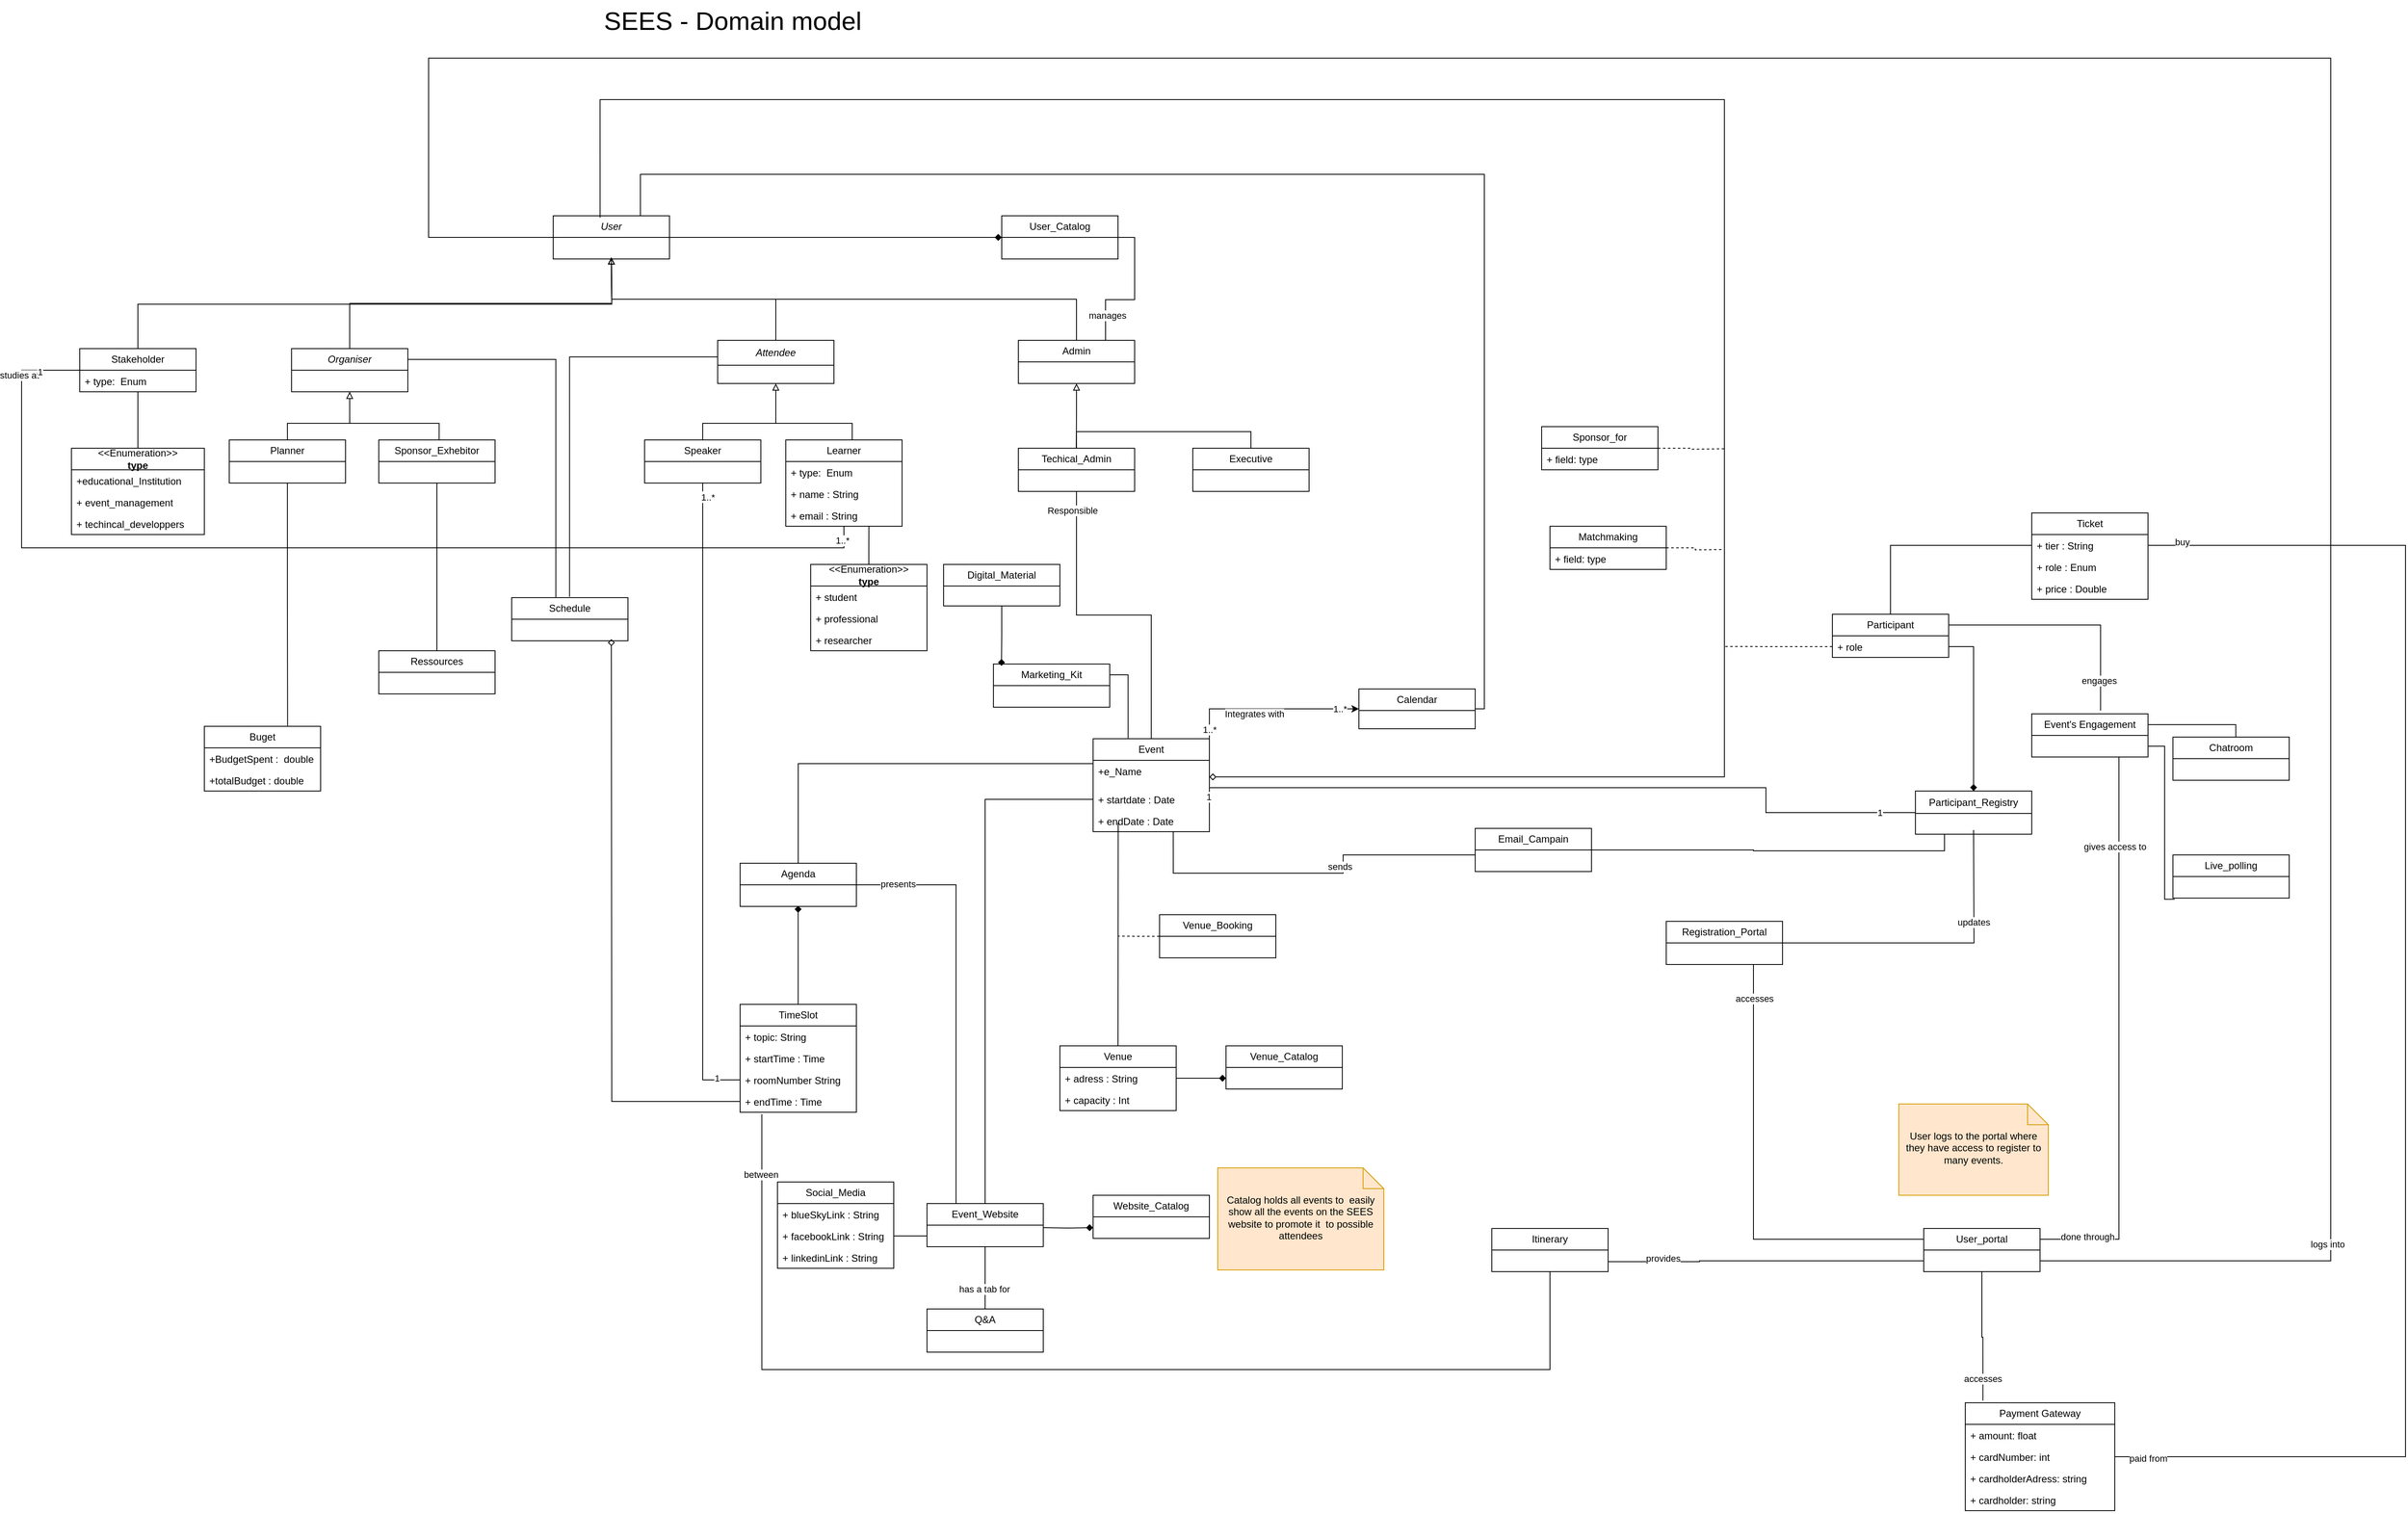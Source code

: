 <mxfile version="26.0.11">
  <diagram name="Page-1" id="U76xV1yebfxvyRukpALr">
    <mxGraphModel grid="1" page="1" gridSize="10" guides="1" tooltips="1" connect="1" arrows="1" fold="1" pageScale="1" pageWidth="850" pageHeight="1100" math="0" shadow="0">
      <root>
        <mxCell id="0" />
        <mxCell id="1" parent="0" />
        <mxCell id="GootcdK1s9PFzZBCj-M0-72" style="edgeStyle=orthogonalEdgeStyle;rounded=0;orthogonalLoop=1;jettySize=auto;html=1;exitX=1;exitY=0.5;exitDx=0;exitDy=0;entryX=0;entryY=0.5;entryDx=0;entryDy=0;endArrow=diamond;endFill=1;" edge="1" parent="1" source="GootcdK1s9PFzZBCj-M0-1" target="GootcdK1s9PFzZBCj-M0-66">
          <mxGeometry relative="1" as="geometry" />
        </mxCell>
        <mxCell id="GootcdK1s9PFzZBCj-M0-213" style="edgeStyle=orthogonalEdgeStyle;rounded=0;orthogonalLoop=1;jettySize=auto;html=1;exitX=0;exitY=0.5;exitDx=0;exitDy=0;entryX=1;entryY=0.75;entryDx=0;entryDy=0;endArrow=none;startFill=0;" edge="1" parent="1" source="GootcdK1s9PFzZBCj-M0-1" target="GootcdK1s9PFzZBCj-M0-209">
          <mxGeometry relative="1" as="geometry">
            <mxPoint x="-480" y="350" as="targetPoint" />
            <Array as="points">
              <mxPoint x="120" y="296" />
              <mxPoint x="120" y="80" />
              <mxPoint x="2410" y="80" />
              <mxPoint x="2410" y="1529" />
            </Array>
          </mxGeometry>
        </mxCell>
        <mxCell id="GootcdK1s9PFzZBCj-M0-214" value="logs into" style="edgeLabel;html=1;align=center;verticalAlign=middle;resizable=0;points=[];" vertex="1" connectable="0" parent="GootcdK1s9PFzZBCj-M0-213">
          <mxGeometry x="0.834" y="-4" relative="1" as="geometry">
            <mxPoint as="offset" />
          </mxGeometry>
        </mxCell>
        <mxCell id="GootcdK1s9PFzZBCj-M0-1" value="&lt;i&gt;User&lt;/i&gt;" style="swimlane;fontStyle=0;childLayout=stackLayout;horizontal=1;startSize=26;fillColor=none;horizontalStack=0;resizeParent=1;resizeParentMax=0;resizeLast=0;collapsible=1;marginBottom=0;whiteSpace=wrap;html=1;" vertex="1" parent="1">
          <mxGeometry x="270" y="270" width="140" height="52" as="geometry" />
        </mxCell>
        <mxCell id="GootcdK1s9PFzZBCj-M0-22" style="edgeStyle=orthogonalEdgeStyle;rounded=0;orthogonalLoop=1;jettySize=auto;html=1;endArrow=block;endFill=0;exitX=0.5;exitY=0;exitDx=0;exitDy=0;" edge="1" parent="1" source="GootcdK1s9PFzZBCj-M0-6">
          <mxGeometry relative="1" as="geometry">
            <mxPoint x="340" y="320" as="targetPoint" />
          </mxGeometry>
        </mxCell>
        <mxCell id="GootcdK1s9PFzZBCj-M0-34" style="edgeStyle=orthogonalEdgeStyle;rounded=0;orthogonalLoop=1;jettySize=auto;html=1;startArrow=block;startFill=0;endArrow=none;endFill=0;" edge="1" parent="1" source="GootcdK1s9PFzZBCj-M0-6">
          <mxGeometry relative="1" as="geometry">
            <mxPoint x="25" y="520" as="targetPoint" />
          </mxGeometry>
        </mxCell>
        <mxCell id="GootcdK1s9PFzZBCj-M0-6" value="&lt;i&gt;Organiser&lt;/i&gt;" style="swimlane;fontStyle=0;childLayout=stackLayout;horizontal=1;startSize=26;fillColor=none;horizontalStack=0;resizeParent=1;resizeParentMax=0;resizeLast=0;collapsible=1;marginBottom=0;whiteSpace=wrap;html=1;" vertex="1" parent="1">
          <mxGeometry x="-45" y="430" width="140" height="52" as="geometry" />
        </mxCell>
        <mxCell id="GootcdK1s9PFzZBCj-M0-23" style="edgeStyle=orthogonalEdgeStyle;rounded=0;orthogonalLoop=1;jettySize=auto;html=1;endArrow=block;endFill=0;exitX=0.5;exitY=0;exitDx=0;exitDy=0;" edge="1" parent="1" source="GootcdK1s9PFzZBCj-M0-7">
          <mxGeometry relative="1" as="geometry">
            <mxPoint x="340" y="320" as="targetPoint" />
          </mxGeometry>
        </mxCell>
        <mxCell id="GootcdK1s9PFzZBCj-M0-36" style="edgeStyle=orthogonalEdgeStyle;rounded=0;orthogonalLoop=1;jettySize=auto;html=1;startArrow=block;startFill=0;endArrow=none;endFill=0;" edge="1" parent="1" source="GootcdK1s9PFzZBCj-M0-7">
          <mxGeometry relative="1" as="geometry">
            <mxPoint x="538" y="520.0" as="targetPoint" />
          </mxGeometry>
        </mxCell>
        <mxCell id="GootcdK1s9PFzZBCj-M0-133" style="edgeStyle=orthogonalEdgeStyle;rounded=0;orthogonalLoop=1;jettySize=auto;html=1;exitX=0;exitY=0.5;exitDx=0;exitDy=0;entryX=0.498;entryY=-0.022;entryDx=0;entryDy=0;entryPerimeter=0;endArrow=none;startFill=0;" edge="1" parent="1" source="GootcdK1s9PFzZBCj-M0-7" target="GootcdK1s9PFzZBCj-M0-128">
          <mxGeometry relative="1" as="geometry">
            <mxPoint x="290" y="720" as="targetPoint" />
            <Array as="points">
              <mxPoint x="468" y="440" />
              <mxPoint x="290" y="440" />
            </Array>
          </mxGeometry>
        </mxCell>
        <mxCell id="GootcdK1s9PFzZBCj-M0-7" value="&lt;i&gt;Attendee&lt;/i&gt;" style="swimlane;fontStyle=0;childLayout=stackLayout;horizontal=1;startSize=30;fillColor=none;horizontalStack=0;resizeParent=1;resizeParentMax=0;resizeLast=0;collapsible=1;marginBottom=0;whiteSpace=wrap;html=1;" vertex="1" parent="1">
          <mxGeometry x="468" y="420" width="140" height="52" as="geometry" />
        </mxCell>
        <mxCell id="GootcdK1s9PFzZBCj-M0-24" style="edgeStyle=orthogonalEdgeStyle;rounded=0;orthogonalLoop=1;jettySize=auto;html=1;endArrow=block;endFill=0;exitX=0.5;exitY=0;exitDx=0;exitDy=0;" edge="1" parent="1" source="GootcdK1s9PFzZBCj-M0-9">
          <mxGeometry relative="1" as="geometry">
            <mxPoint x="340" y="320" as="targetPoint" />
          </mxGeometry>
        </mxCell>
        <mxCell id="GootcdK1s9PFzZBCj-M0-41" style="edgeStyle=orthogonalEdgeStyle;rounded=0;orthogonalLoop=1;jettySize=auto;html=1;exitX=0.5;exitY=1;exitDx=0;exitDy=0;endArrow=none;endFill=0;" edge="1" parent="1" source="GootcdK1s9PFzZBCj-M0-73" target="GootcdK1s9PFzZBCj-M0-37">
          <mxGeometry relative="1" as="geometry">
            <mxPoint x="800" y="580" as="sourcePoint" />
          </mxGeometry>
        </mxCell>
        <mxCell id="GootcdK1s9PFzZBCj-M0-101" value="Responsible" style="edgeLabel;html=1;align=center;verticalAlign=middle;resizable=0;points=[];" vertex="1" connectable="0" parent="GootcdK1s9PFzZBCj-M0-41">
          <mxGeometry x="-0.878" y="-5" relative="1" as="geometry">
            <mxPoint y="-1" as="offset" />
          </mxGeometry>
        </mxCell>
        <mxCell id="GootcdK1s9PFzZBCj-M0-70" style="edgeStyle=orthogonalEdgeStyle;rounded=0;orthogonalLoop=1;jettySize=auto;html=1;exitX=0.75;exitY=0;exitDx=0;exitDy=0;entryX=1;entryY=0.5;entryDx=0;entryDy=0;endArrow=none;startFill=0;" edge="1" parent="1" source="GootcdK1s9PFzZBCj-M0-9" target="GootcdK1s9PFzZBCj-M0-66">
          <mxGeometry relative="1" as="geometry" />
        </mxCell>
        <mxCell id="GootcdK1s9PFzZBCj-M0-71" value="manages" style="edgeLabel;html=1;align=center;verticalAlign=middle;resizable=0;points=[];" vertex="1" connectable="0" parent="GootcdK1s9PFzZBCj-M0-70">
          <mxGeometry x="-0.662" y="-2" relative="1" as="geometry">
            <mxPoint as="offset" />
          </mxGeometry>
        </mxCell>
        <mxCell id="GootcdK1s9PFzZBCj-M0-78" style="edgeStyle=orthogonalEdgeStyle;rounded=0;orthogonalLoop=1;jettySize=auto;html=1;exitX=0.5;exitY=1;exitDx=0;exitDy=0;endArrow=none;endFill=0;entryX=0.498;entryY=-0.013;entryDx=0;entryDy=0;entryPerimeter=0;startArrow=block;startFill=0;" edge="1" parent="1" source="GootcdK1s9PFzZBCj-M0-9" target="GootcdK1s9PFzZBCj-M0-73">
          <mxGeometry relative="1" as="geometry">
            <mxPoint x="899.907" y="510" as="targetPoint" />
          </mxGeometry>
        </mxCell>
        <mxCell id="GootcdK1s9PFzZBCj-M0-9" value="Admin" style="swimlane;fontStyle=0;childLayout=stackLayout;horizontal=1;startSize=26;fillColor=none;horizontalStack=0;resizeParent=1;resizeParentMax=0;resizeLast=0;collapsible=1;marginBottom=0;whiteSpace=wrap;html=1;" vertex="1" parent="1">
          <mxGeometry x="830" y="420" width="140" height="52" as="geometry" />
        </mxCell>
        <mxCell id="GootcdK1s9PFzZBCj-M0-21" style="edgeStyle=orthogonalEdgeStyle;rounded=0;orthogonalLoop=1;jettySize=auto;html=1;exitX=0.5;exitY=0;exitDx=0;exitDy=0;endArrow=none;endFill=0;startFill=0;" edge="1" parent="1" source="GootcdK1s9PFzZBCj-M0-10">
          <mxGeometry relative="1" as="geometry">
            <mxPoint x="340" y="322" as="targetPoint" />
          </mxGeometry>
        </mxCell>
        <mxCell id="GootcdK1s9PFzZBCj-M0-10" value="Stakeholder" style="swimlane;fontStyle=0;childLayout=stackLayout;horizontal=1;startSize=26;fillColor=none;horizontalStack=0;resizeParent=1;resizeParentMax=0;resizeLast=0;collapsible=1;marginBottom=0;whiteSpace=wrap;html=1;" vertex="1" parent="1">
          <mxGeometry x="-300" y="430" width="140" height="52" as="geometry" />
        </mxCell>
        <mxCell id="GootcdK1s9PFzZBCj-M0-168" value="+ type:&amp;nbsp; Enum" style="text;strokeColor=none;fillColor=none;align=left;verticalAlign=top;spacingLeft=4;spacingRight=4;overflow=hidden;rotatable=0;points=[[0,0.5],[1,0.5]];portConstraint=eastwest;whiteSpace=wrap;html=1;" vertex="1" parent="GootcdK1s9PFzZBCj-M0-10">
          <mxGeometry y="26" width="140" height="26" as="geometry" />
        </mxCell>
        <mxCell id="GootcdK1s9PFzZBCj-M0-307" style="edgeStyle=orthogonalEdgeStyle;rounded=0;orthogonalLoop=1;jettySize=auto;html=1;exitX=0.5;exitY=1;exitDx=0;exitDy=0;entryX=0.5;entryY=0;entryDx=0;entryDy=0;endArrow=none;startFill=0;" edge="1" parent="1" source="GootcdK1s9PFzZBCj-M0-11" target="GootcdK1s9PFzZBCj-M0-303">
          <mxGeometry relative="1" as="geometry" />
        </mxCell>
        <mxCell id="GootcdK1s9PFzZBCj-M0-11" value="Sponsor_Exhebitor" style="swimlane;fontStyle=0;childLayout=stackLayout;horizontal=1;startSize=26;fillColor=none;horizontalStack=0;resizeParent=1;resizeParentMax=0;resizeLast=0;collapsible=1;marginBottom=0;whiteSpace=wrap;html=1;" vertex="1" parent="1">
          <mxGeometry x="60" y="540" width="140" height="52" as="geometry" />
        </mxCell>
        <mxCell id="GootcdK1s9PFzZBCj-M0-35" style="edgeStyle=orthogonalEdgeStyle;rounded=0;orthogonalLoop=1;jettySize=auto;html=1;entryX=0.5;entryY=0;entryDx=0;entryDy=0;exitX=0.5;exitY=0;exitDx=0;exitDy=0;endArrow=none;endFill=0;" edge="1" parent="1" source="GootcdK1s9PFzZBCj-M0-12">
          <mxGeometry relative="1" as="geometry">
            <mxPoint x="630" y="540" as="targetPoint" />
            <Array as="points">
              <mxPoint x="450" y="520" />
              <mxPoint x="630" y="520" />
            </Array>
          </mxGeometry>
        </mxCell>
        <mxCell id="GootcdK1s9PFzZBCj-M0-12" value="Speaker" style="swimlane;fontStyle=0;childLayout=stackLayout;horizontal=1;startSize=26;fillColor=none;horizontalStack=0;resizeParent=1;resizeParentMax=0;resizeLast=0;collapsible=1;marginBottom=0;whiteSpace=wrap;html=1;" vertex="1" parent="1">
          <mxGeometry x="380" y="540" width="140" height="52" as="geometry" />
        </mxCell>
        <mxCell id="GootcdK1s9PFzZBCj-M0-14" value="Planner" style="swimlane;fontStyle=0;childLayout=stackLayout;horizontal=1;startSize=26;fillColor=none;horizontalStack=0;resizeParent=1;resizeParentMax=0;resizeLast=0;collapsible=1;marginBottom=0;whiteSpace=wrap;html=1;" vertex="1" parent="1">
          <mxGeometry x="-120" y="540" width="140" height="52" as="geometry" />
        </mxCell>
        <mxCell id="GootcdK1s9PFzZBCj-M0-33" style="edgeStyle=orthogonalEdgeStyle;rounded=0;orthogonalLoop=1;jettySize=auto;html=1;entryX=0.519;entryY=0.006;entryDx=0;entryDy=0;entryPerimeter=0;exitX=0.5;exitY=0;exitDx=0;exitDy=0;endArrow=none;endFill=0;" edge="1" parent="1" source="GootcdK1s9PFzZBCj-M0-14" target="GootcdK1s9PFzZBCj-M0-11">
          <mxGeometry relative="1" as="geometry">
            <Array as="points">
              <mxPoint x="-50" y="520" />
              <mxPoint x="133" y="520" />
            </Array>
          </mxGeometry>
        </mxCell>
        <mxCell id="GootcdK1s9PFzZBCj-M0-297" style="edgeStyle=orthogonalEdgeStyle;rounded=0;orthogonalLoop=1;jettySize=auto;html=1;exitX=0.301;exitY=-0.006;exitDx=0;exitDy=0;entryX=1;entryY=0.25;entryDx=0;entryDy=0;endArrow=none;endFill=0;exitPerimeter=0;" edge="1" parent="1" source="GootcdK1s9PFzZBCj-M0-37" target="GootcdK1s9PFzZBCj-M0-289">
          <mxGeometry relative="1" as="geometry" />
        </mxCell>
        <mxCell id="GootcdK1s9PFzZBCj-M0-37" value="Event" style="swimlane;fontStyle=0;childLayout=stackLayout;horizontal=1;startSize=26;fillColor=none;horizontalStack=0;resizeParent=1;resizeParentMax=0;resizeLast=0;collapsible=1;marginBottom=0;whiteSpace=wrap;html=1;" vertex="1" parent="1">
          <mxGeometry x="920" y="900" width="140" height="112" as="geometry" />
        </mxCell>
        <mxCell id="GootcdK1s9PFzZBCj-M0-39" value="+e_Name" style="text;strokeColor=none;fillColor=none;align=left;verticalAlign=top;spacingLeft=4;spacingRight=4;overflow=hidden;rotatable=0;points=[[0,0.5],[1,0.5]];portConstraint=eastwest;whiteSpace=wrap;html=1;" vertex="1" parent="GootcdK1s9PFzZBCj-M0-37">
          <mxGeometry y="26" width="140" height="34" as="geometry" />
        </mxCell>
        <mxCell id="GootcdK1s9PFzZBCj-M0-94" value="+ startdate : Date" style="text;strokeColor=none;fillColor=none;align=left;verticalAlign=top;spacingLeft=4;spacingRight=4;overflow=hidden;rotatable=0;points=[[0,0.5],[1,0.5]];portConstraint=eastwest;whiteSpace=wrap;html=1;" vertex="1" parent="GootcdK1s9PFzZBCj-M0-37">
          <mxGeometry y="60" width="140" height="26" as="geometry" />
        </mxCell>
        <mxCell id="GootcdK1s9PFzZBCj-M0-95" value="+ endDate : Date" style="text;strokeColor=none;fillColor=none;align=left;verticalAlign=top;spacingLeft=4;spacingRight=4;overflow=hidden;rotatable=0;points=[[0,0.5],[1,0.5]];portConstraint=eastwest;whiteSpace=wrap;html=1;" vertex="1" parent="GootcdK1s9PFzZBCj-M0-37">
          <mxGeometry y="86" width="140" height="26" as="geometry" />
        </mxCell>
        <mxCell id="GootcdK1s9PFzZBCj-M0-194" style="edgeStyle=orthogonalEdgeStyle;rounded=0;orthogonalLoop=1;jettySize=auto;html=1;exitX=0.25;exitY=0;exitDx=0;exitDy=0;entryX=1;entryY=0.5;entryDx=0;entryDy=0;endArrow=none;startFill=0;" edge="1" parent="1" source="GootcdK1s9PFzZBCj-M0-45" target="GootcdK1s9PFzZBCj-M0-86">
          <mxGeometry relative="1" as="geometry" />
        </mxCell>
        <mxCell id="GootcdK1s9PFzZBCj-M0-195" value="presents" style="edgeLabel;html=1;align=center;verticalAlign=middle;resizable=0;points=[];" vertex="1" connectable="0" parent="GootcdK1s9PFzZBCj-M0-194">
          <mxGeometry x="0.802" y="-1" relative="1" as="geometry">
            <mxPoint as="offset" />
          </mxGeometry>
        </mxCell>
        <mxCell id="GootcdK1s9PFzZBCj-M0-253" style="edgeStyle=orthogonalEdgeStyle;rounded=0;orthogonalLoop=1;jettySize=auto;html=1;exitX=0.5;exitY=1;exitDx=0;exitDy=0;entryX=0.5;entryY=0;entryDx=0;entryDy=0;endArrow=none;endFill=0;" edge="1" parent="1" source="GootcdK1s9PFzZBCj-M0-45" target="GootcdK1s9PFzZBCj-M0-189">
          <mxGeometry relative="1" as="geometry" />
        </mxCell>
        <mxCell id="GootcdK1s9PFzZBCj-M0-268" value="has a tab for" style="edgeLabel;html=1;align=center;verticalAlign=middle;resizable=0;points=[];" vertex="1" connectable="0" parent="GootcdK1s9PFzZBCj-M0-253">
          <mxGeometry x="0.366" y="-1" relative="1" as="geometry">
            <mxPoint as="offset" />
          </mxGeometry>
        </mxCell>
        <mxCell id="GootcdK1s9PFzZBCj-M0-45" value="Event_Website" style="swimlane;fontStyle=0;childLayout=stackLayout;horizontal=1;startSize=26;fillColor=none;horizontalStack=0;resizeParent=1;resizeParentMax=0;resizeLast=0;collapsible=1;marginBottom=0;whiteSpace=wrap;html=1;" vertex="1" parent="1">
          <mxGeometry x="720" y="1460" width="140" height="52" as="geometry" />
        </mxCell>
        <mxCell id="GootcdK1s9PFzZBCj-M0-56" value="Learner" style="swimlane;fontStyle=0;childLayout=stackLayout;horizontal=1;startSize=26;fillColor=none;horizontalStack=0;resizeParent=1;resizeParentMax=0;resizeLast=0;collapsible=1;marginBottom=0;whiteSpace=wrap;html=1;" vertex="1" parent="1">
          <mxGeometry x="550" y="540" width="140" height="104" as="geometry" />
        </mxCell>
        <mxCell id="GootcdK1s9PFzZBCj-M0-57" value="+ type:&amp;nbsp; Enum" style="text;strokeColor=none;fillColor=none;align=left;verticalAlign=top;spacingLeft=4;spacingRight=4;overflow=hidden;rotatable=0;points=[[0,0.5],[1,0.5]];portConstraint=eastwest;whiteSpace=wrap;html=1;" vertex="1" parent="GootcdK1s9PFzZBCj-M0-56">
          <mxGeometry y="26" width="140" height="26" as="geometry" />
        </mxCell>
        <mxCell id="GootcdK1s9PFzZBCj-M0-58" value="+ name : String" style="text;strokeColor=none;fillColor=none;align=left;verticalAlign=top;spacingLeft=4;spacingRight=4;overflow=hidden;rotatable=0;points=[[0,0.5],[1,0.5]];portConstraint=eastwest;whiteSpace=wrap;html=1;" vertex="1" parent="GootcdK1s9PFzZBCj-M0-56">
          <mxGeometry y="52" width="140" height="26" as="geometry" />
        </mxCell>
        <mxCell id="GootcdK1s9PFzZBCj-M0-59" value="+ email : String" style="text;strokeColor=none;fillColor=none;align=left;verticalAlign=top;spacingLeft=4;spacingRight=4;overflow=hidden;rotatable=0;points=[[0,0.5],[1,0.5]];portConstraint=eastwest;whiteSpace=wrap;html=1;" vertex="1" parent="GootcdK1s9PFzZBCj-M0-56">
          <mxGeometry y="78" width="140" height="26" as="geometry" />
        </mxCell>
        <mxCell id="GootcdK1s9PFzZBCj-M0-60" value="&amp;lt;&amp;lt;Enumeration&amp;gt;&amp;gt;&lt;div&gt;&lt;b&gt;type&lt;/b&gt;&lt;/div&gt;" style="swimlane;fontStyle=0;childLayout=stackLayout;horizontal=1;startSize=26;fillColor=none;horizontalStack=0;resizeParent=1;resizeParentMax=0;resizeLast=0;collapsible=1;marginBottom=0;whiteSpace=wrap;html=1;" vertex="1" parent="1">
          <mxGeometry x="580" y="690" width="140" height="104" as="geometry" />
        </mxCell>
        <mxCell id="GootcdK1s9PFzZBCj-M0-61" value="+ student" style="text;strokeColor=none;fillColor=none;align=left;verticalAlign=top;spacingLeft=4;spacingRight=4;overflow=hidden;rotatable=0;points=[[0,0.5],[1,0.5]];portConstraint=eastwest;whiteSpace=wrap;html=1;" vertex="1" parent="GootcdK1s9PFzZBCj-M0-60">
          <mxGeometry y="26" width="140" height="26" as="geometry" />
        </mxCell>
        <mxCell id="GootcdK1s9PFzZBCj-M0-62" value="+ professional" style="text;strokeColor=none;fillColor=none;align=left;verticalAlign=top;spacingLeft=4;spacingRight=4;overflow=hidden;rotatable=0;points=[[0,0.5],[1,0.5]];portConstraint=eastwest;whiteSpace=wrap;html=1;" vertex="1" parent="GootcdK1s9PFzZBCj-M0-60">
          <mxGeometry y="52" width="140" height="26" as="geometry" />
        </mxCell>
        <mxCell id="GootcdK1s9PFzZBCj-M0-63" value="+ researcher" style="text;strokeColor=none;fillColor=none;align=left;verticalAlign=top;spacingLeft=4;spacingRight=4;overflow=hidden;rotatable=0;points=[[0,0.5],[1,0.5]];portConstraint=eastwest;whiteSpace=wrap;html=1;" vertex="1" parent="GootcdK1s9PFzZBCj-M0-60">
          <mxGeometry y="78" width="140" height="26" as="geometry" />
        </mxCell>
        <mxCell id="GootcdK1s9PFzZBCj-M0-64" style="edgeStyle=orthogonalEdgeStyle;rounded=0;orthogonalLoop=1;jettySize=auto;html=1;endArrow=none;endFill=0;entryX=0.715;entryY=1.02;entryDx=0;entryDy=0;entryPerimeter=0;" edge="1" parent="1" source="GootcdK1s9PFzZBCj-M0-60" target="GootcdK1s9PFzZBCj-M0-59">
          <mxGeometry relative="1" as="geometry">
            <mxPoint x="623" y="647" as="targetPoint" />
            <Array as="points" />
          </mxGeometry>
        </mxCell>
        <mxCell id="GootcdK1s9PFzZBCj-M0-66" value="User_Catalog" style="swimlane;fontStyle=0;childLayout=stackLayout;horizontal=1;startSize=26;fillColor=none;horizontalStack=0;resizeParent=1;resizeParentMax=0;resizeLast=0;collapsible=1;marginBottom=0;whiteSpace=wrap;html=1;" vertex="1" parent="1">
          <mxGeometry x="810" y="270" width="140" height="52" as="geometry" />
        </mxCell>
        <mxCell id="GootcdK1s9PFzZBCj-M0-75" style="edgeStyle=orthogonalEdgeStyle;rounded=0;orthogonalLoop=1;jettySize=auto;html=1;exitX=0.5;exitY=0;exitDx=0;exitDy=0;entryX=0.5;entryY=0;entryDx=0;entryDy=0;endArrow=none;endFill=0;" edge="1" parent="1" source="GootcdK1s9PFzZBCj-M0-73" target="GootcdK1s9PFzZBCj-M0-74">
          <mxGeometry relative="1" as="geometry" />
        </mxCell>
        <mxCell id="GootcdK1s9PFzZBCj-M0-73" value="Techical_Admin" style="swimlane;fontStyle=0;childLayout=stackLayout;horizontal=1;startSize=26;fillColor=none;horizontalStack=0;resizeParent=1;resizeParentMax=0;resizeLast=0;collapsible=1;marginBottom=0;whiteSpace=wrap;html=1;" vertex="1" parent="1">
          <mxGeometry x="830" y="550" width="140" height="52" as="geometry" />
        </mxCell>
        <mxCell id="GootcdK1s9PFzZBCj-M0-74" value="Executive" style="swimlane;fontStyle=0;childLayout=stackLayout;horizontal=1;startSize=26;fillColor=none;horizontalStack=0;resizeParent=1;resizeParentMax=0;resizeLast=0;collapsible=1;marginBottom=0;whiteSpace=wrap;html=1;" vertex="1" parent="1">
          <mxGeometry x="1040" y="550" width="140" height="52" as="geometry" />
        </mxCell>
        <mxCell id="GootcdK1s9PFzZBCj-M0-84" style="edgeStyle=orthogonalEdgeStyle;rounded=0;orthogonalLoop=1;jettySize=auto;html=1;exitX=0.5;exitY=0;exitDx=0;exitDy=0;entryX=0.5;entryY=1;entryDx=0;entryDy=0;endArrow=none;startFill=0;" edge="1" parent="1" source="GootcdK1s9PFzZBCj-M0-80" target="GootcdK1s9PFzZBCj-M0-10">
          <mxGeometry relative="1" as="geometry" />
        </mxCell>
        <mxCell id="GootcdK1s9PFzZBCj-M0-80" value="&amp;lt;&amp;lt;Enumeration&amp;gt;&amp;gt;&lt;div&gt;&lt;b&gt;type&lt;/b&gt;&lt;/div&gt;" style="swimlane;fontStyle=0;childLayout=stackLayout;horizontal=1;startSize=26;fillColor=none;horizontalStack=0;resizeParent=1;resizeParentMax=0;resizeLast=0;collapsible=1;marginBottom=0;whiteSpace=wrap;html=1;" vertex="1" parent="1">
          <mxGeometry x="-310" y="550" width="160" height="104" as="geometry" />
        </mxCell>
        <mxCell id="GootcdK1s9PFzZBCj-M0-81" value="+educational_Institution" style="text;strokeColor=none;fillColor=none;align=left;verticalAlign=top;spacingLeft=4;spacingRight=4;overflow=hidden;rotatable=0;points=[[0,0.5],[1,0.5]];portConstraint=eastwest;whiteSpace=wrap;html=1;" vertex="1" parent="GootcdK1s9PFzZBCj-M0-80">
          <mxGeometry y="26" width="160" height="26" as="geometry" />
        </mxCell>
        <mxCell id="GootcdK1s9PFzZBCj-M0-82" value="+ event_management" style="text;strokeColor=none;fillColor=none;align=left;verticalAlign=top;spacingLeft=4;spacingRight=4;overflow=hidden;rotatable=0;points=[[0,0.5],[1,0.5]];portConstraint=eastwest;whiteSpace=wrap;html=1;" vertex="1" parent="GootcdK1s9PFzZBCj-M0-80">
          <mxGeometry y="52" width="160" height="26" as="geometry" />
        </mxCell>
        <mxCell id="GootcdK1s9PFzZBCj-M0-83" value="+ techincal_developpers" style="text;strokeColor=none;fillColor=none;align=left;verticalAlign=top;spacingLeft=4;spacingRight=4;overflow=hidden;rotatable=0;points=[[0,0.5],[1,0.5]];portConstraint=eastwest;whiteSpace=wrap;html=1;" vertex="1" parent="GootcdK1s9PFzZBCj-M0-80">
          <mxGeometry y="78" width="160" height="26" as="geometry" />
        </mxCell>
        <mxCell id="GootcdK1s9PFzZBCj-M0-85" value="&lt;div&gt;&lt;font style=&quot;font-size: 31px;&quot;&gt;SEES - Domain model&amp;nbsp;&lt;/font&gt;&lt;/div&gt;" style="text;html=1;align=center;verticalAlign=middle;resizable=0;points=[];autosize=1;strokeColor=none;fillColor=none;" vertex="1" parent="1">
          <mxGeometry x="320" y="10" width="340" height="50" as="geometry" />
        </mxCell>
        <mxCell id="GootcdK1s9PFzZBCj-M0-86" value="Agenda" style="swimlane;fontStyle=0;childLayout=stackLayout;horizontal=1;startSize=26;fillColor=none;horizontalStack=0;resizeParent=1;resizeParentMax=0;resizeLast=0;collapsible=1;marginBottom=0;whiteSpace=wrap;html=1;" vertex="1" parent="1">
          <mxGeometry x="495" y="1050" width="140" height="52" as="geometry" />
        </mxCell>
        <mxCell id="GootcdK1s9PFzZBCj-M0-90" value="TimeSlot" style="swimlane;fontStyle=0;childLayout=stackLayout;horizontal=1;startSize=26;fillColor=none;horizontalStack=0;resizeParent=1;resizeParentMax=0;resizeLast=0;collapsible=1;marginBottom=0;whiteSpace=wrap;html=1;" vertex="1" parent="1">
          <mxGeometry x="495" y="1220" width="140" height="130" as="geometry" />
        </mxCell>
        <mxCell id="GootcdK1s9PFzZBCj-M0-98" value="+ topic: String" style="text;strokeColor=none;fillColor=none;align=left;verticalAlign=top;spacingLeft=4;spacingRight=4;overflow=hidden;rotatable=0;points=[[0,0.5],[1,0.5]];portConstraint=eastwest;whiteSpace=wrap;html=1;" vertex="1" parent="GootcdK1s9PFzZBCj-M0-90">
          <mxGeometry y="26" width="140" height="26" as="geometry" />
        </mxCell>
        <mxCell id="GootcdK1s9PFzZBCj-M0-91" value="+ startTime : Time" style="text;strokeColor=none;fillColor=none;align=left;verticalAlign=top;spacingLeft=4;spacingRight=4;overflow=hidden;rotatable=0;points=[[0,0.5],[1,0.5]];portConstraint=eastwest;whiteSpace=wrap;html=1;" vertex="1" parent="GootcdK1s9PFzZBCj-M0-90">
          <mxGeometry y="52" width="140" height="26" as="geometry" />
        </mxCell>
        <mxCell id="GootcdK1s9PFzZBCj-M0-134" value="+ roomNumber String" style="text;strokeColor=none;fillColor=none;align=left;verticalAlign=top;spacingLeft=4;spacingRight=4;overflow=hidden;rotatable=0;points=[[0,0.5],[1,0.5]];portConstraint=eastwest;whiteSpace=wrap;html=1;" vertex="1" parent="GootcdK1s9PFzZBCj-M0-90">
          <mxGeometry y="78" width="140" height="26" as="geometry" />
        </mxCell>
        <mxCell id="GootcdK1s9PFzZBCj-M0-92" value="+ endTime : Time" style="text;strokeColor=none;fillColor=none;align=left;verticalAlign=top;spacingLeft=4;spacingRight=4;overflow=hidden;rotatable=0;points=[[0,0.5],[1,0.5]];portConstraint=eastwest;whiteSpace=wrap;html=1;" vertex="1" parent="GootcdK1s9PFzZBCj-M0-90">
          <mxGeometry y="104" width="140" height="26" as="geometry" />
        </mxCell>
        <mxCell id="GootcdK1s9PFzZBCj-M0-96" style="edgeStyle=orthogonalEdgeStyle;rounded=0;orthogonalLoop=1;jettySize=auto;html=1;entryX=0.5;entryY=0;entryDx=0;entryDy=0;endArrow=none;endFill=0;exitX=0;exitY=0.118;exitDx=0;exitDy=0;exitPerimeter=0;" edge="1" parent="1" source="GootcdK1s9PFzZBCj-M0-39" target="GootcdK1s9PFzZBCj-M0-86">
          <mxGeometry relative="1" as="geometry">
            <mxPoint x="910" y="920" as="sourcePoint" />
          </mxGeometry>
        </mxCell>
        <mxCell id="GootcdK1s9PFzZBCj-M0-97" style="edgeStyle=orthogonalEdgeStyle;rounded=0;orthogonalLoop=1;jettySize=auto;html=1;entryX=0.499;entryY=0.97;entryDx=0;entryDy=0;entryPerimeter=0;endArrow=diamond;endFill=1;" edge="1" parent="1" source="GootcdK1s9PFzZBCj-M0-90">
          <mxGeometry relative="1" as="geometry">
            <mxPoint x="564.86" y="1101.22" as="targetPoint" />
            <Array as="points">
              <mxPoint x="565" y="1160" />
            </Array>
          </mxGeometry>
        </mxCell>
        <mxCell id="GootcdK1s9PFzZBCj-M0-99" style="edgeStyle=orthogonalEdgeStyle;rounded=0;orthogonalLoop=1;jettySize=auto;html=1;exitX=0.5;exitY=1;exitDx=0;exitDy=0;fillColor=#ffe6cc;strokeColor=light-dark(#000000, #996500);endArrow=none;startFill=0;" edge="1" parent="1" source="GootcdK1s9PFzZBCj-M0-12" target="GootcdK1s9PFzZBCj-M0-134">
          <mxGeometry relative="1" as="geometry" />
        </mxCell>
        <mxCell id="GootcdK1s9PFzZBCj-M0-104" value="*" style="edgeLabel;html=1;align=center;verticalAlign=middle;resizable=0;points=[];" vertex="1" connectable="0" parent="GootcdK1s9PFzZBCj-M0-99">
          <mxGeometry x="-0.959" relative="1" as="geometry">
            <mxPoint as="offset" />
          </mxGeometry>
        </mxCell>
        <mxCell id="GootcdK1s9PFzZBCj-M0-105" value="1..*" style="edgeLabel;html=1;align=center;verticalAlign=middle;resizable=0;points=[];" vertex="1" connectable="0" parent="GootcdK1s9PFzZBCj-M0-99">
          <mxGeometry x="-0.956" y="6" relative="1" as="geometry">
            <mxPoint as="offset" />
          </mxGeometry>
        </mxCell>
        <mxCell id="GootcdK1s9PFzZBCj-M0-106" value="1" style="edgeLabel;html=1;align=center;verticalAlign=middle;resizable=0;points=[];" vertex="1" connectable="0" parent="GootcdK1s9PFzZBCj-M0-99">
          <mxGeometry x="0.925" y="2" relative="1" as="geometry">
            <mxPoint as="offset" />
          </mxGeometry>
        </mxCell>
        <mxCell id="GootcdK1s9PFzZBCj-M0-107" value="Venue" style="swimlane;fontStyle=0;childLayout=stackLayout;horizontal=1;startSize=26;fillColor=none;horizontalStack=0;resizeParent=1;resizeParentMax=0;resizeLast=0;collapsible=1;marginBottom=0;whiteSpace=wrap;html=1;" vertex="1" parent="1">
          <mxGeometry x="880" y="1270" width="140" height="78" as="geometry" />
        </mxCell>
        <mxCell id="GootcdK1s9PFzZBCj-M0-108" value="+ adress : String" style="text;strokeColor=none;fillColor=none;align=left;verticalAlign=top;spacingLeft=4;spacingRight=4;overflow=hidden;rotatable=0;points=[[0,0.5],[1,0.5]];portConstraint=eastwest;whiteSpace=wrap;html=1;" vertex="1" parent="GootcdK1s9PFzZBCj-M0-107">
          <mxGeometry y="26" width="140" height="26" as="geometry" />
        </mxCell>
        <mxCell id="GootcdK1s9PFzZBCj-M0-109" value="+ capacity : Int" style="text;strokeColor=none;fillColor=none;align=left;verticalAlign=top;spacingLeft=4;spacingRight=4;overflow=hidden;rotatable=0;points=[[0,0.5],[1,0.5]];portConstraint=eastwest;whiteSpace=wrap;html=1;" vertex="1" parent="GootcdK1s9PFzZBCj-M0-107">
          <mxGeometry y="52" width="140" height="26" as="geometry" />
        </mxCell>
        <mxCell id="GootcdK1s9PFzZBCj-M0-117" style="edgeStyle=orthogonalEdgeStyle;rounded=0;orthogonalLoop=1;jettySize=auto;html=1;exitX=0;exitY=0.5;exitDx=0;exitDy=0;dashed=1;endArrow=none;endFill=0;" edge="1" parent="1" source="GootcdK1s9PFzZBCj-M0-111">
          <mxGeometry relative="1" as="geometry">
            <mxPoint x="950" y="1137.75" as="targetPoint" />
          </mxGeometry>
        </mxCell>
        <mxCell id="GootcdK1s9PFzZBCj-M0-111" value="Venue_Booking" style="swimlane;fontStyle=0;childLayout=stackLayout;horizontal=1;startSize=26;fillColor=none;horizontalStack=0;resizeParent=1;resizeParentMax=0;resizeLast=0;collapsible=1;marginBottom=0;whiteSpace=wrap;html=1;" vertex="1" parent="1">
          <mxGeometry x="1000" y="1112" width="140" height="52" as="geometry" />
        </mxCell>
        <mxCell id="GootcdK1s9PFzZBCj-M0-115" style="edgeStyle=orthogonalEdgeStyle;rounded=0;orthogonalLoop=1;jettySize=auto;html=1;entryX=0.5;entryY=0;entryDx=0;entryDy=0;endArrow=none;endFill=0;exitX=0.216;exitY=1.008;exitDx=0;exitDy=0;exitPerimeter=0;" edge="1" parent="1" source="GootcdK1s9PFzZBCj-M0-95" target="GootcdK1s9PFzZBCj-M0-107">
          <mxGeometry relative="1" as="geometry">
            <mxPoint x="950" y="1001" as="sourcePoint" />
            <mxPoint x="950" y="1260" as="targetPoint" />
            <Array as="points">
              <mxPoint x="950" y="1001" />
              <mxPoint x="950" y="1001" />
            </Array>
          </mxGeometry>
        </mxCell>
        <mxCell id="GootcdK1s9PFzZBCj-M0-118" value="Calendar" style="swimlane;fontStyle=0;childLayout=stackLayout;horizontal=1;startSize=26;fillColor=none;horizontalStack=0;resizeParent=1;resizeParentMax=0;resizeLast=0;collapsible=1;marginBottom=0;whiteSpace=wrap;html=1;" vertex="1" parent="1">
          <mxGeometry x="1240" y="840" width="140" height="48" as="geometry" />
        </mxCell>
        <mxCell id="GootcdK1s9PFzZBCj-M0-122" style="edgeStyle=orthogonalEdgeStyle;rounded=0;orthogonalLoop=1;jettySize=auto;html=1;exitX=1;exitY=0;exitDx=0;exitDy=0;entryX=0;entryY=0.5;entryDx=0;entryDy=0;" edge="1" parent="1" source="GootcdK1s9PFzZBCj-M0-37" target="GootcdK1s9PFzZBCj-M0-118">
          <mxGeometry relative="1" as="geometry">
            <mxPoint x="1310" y="959" as="targetPoint" />
          </mxGeometry>
        </mxCell>
        <mxCell id="GootcdK1s9PFzZBCj-M0-123" value="Integrates with" style="edgeLabel;html=1;align=center;verticalAlign=middle;resizable=0;points=[];" vertex="1" connectable="0" parent="GootcdK1s9PFzZBCj-M0-122">
          <mxGeometry x="-0.733" y="2" relative="1" as="geometry">
            <mxPoint x="56" y="-1" as="offset" />
          </mxGeometry>
        </mxCell>
        <mxCell id="GootcdK1s9PFzZBCj-M0-125" value="1..*" style="edgeLabel;html=1;align=center;verticalAlign=middle;resizable=0;points=[];" vertex="1" connectable="0" parent="GootcdK1s9PFzZBCj-M0-122">
          <mxGeometry x="-0.893" relative="1" as="geometry">
            <mxPoint as="offset" />
          </mxGeometry>
        </mxCell>
        <mxCell id="GootcdK1s9PFzZBCj-M0-126" value="1..*" style="edgeLabel;html=1;align=center;verticalAlign=middle;resizable=0;points=[];" vertex="1" connectable="0" parent="GootcdK1s9PFzZBCj-M0-122">
          <mxGeometry x="0.789" relative="1" as="geometry">
            <mxPoint as="offset" />
          </mxGeometry>
        </mxCell>
        <mxCell id="GootcdK1s9PFzZBCj-M0-127" style="edgeStyle=orthogonalEdgeStyle;rounded=0;orthogonalLoop=1;jettySize=auto;html=1;exitX=0.75;exitY=0;exitDx=0;exitDy=0;entryX=1;entryY=0.5;entryDx=0;entryDy=0;endArrow=none;endFill=0;" edge="1" parent="1" source="GootcdK1s9PFzZBCj-M0-1" target="GootcdK1s9PFzZBCj-M0-118">
          <mxGeometry relative="1" as="geometry">
            <Array as="points">
              <mxPoint x="375" y="220" />
              <mxPoint x="1391" y="220" />
              <mxPoint x="1391" y="864" />
            </Array>
          </mxGeometry>
        </mxCell>
        <mxCell id="GootcdK1s9PFzZBCj-M0-128" value="Schedule" style="swimlane;fontStyle=0;childLayout=stackLayout;horizontal=1;startSize=26;fillColor=none;horizontalStack=0;resizeParent=1;resizeParentMax=0;resizeLast=0;collapsible=1;marginBottom=0;whiteSpace=wrap;html=1;" vertex="1" parent="1">
          <mxGeometry x="220" y="730" width="140" height="52" as="geometry" />
        </mxCell>
        <mxCell id="GootcdK1s9PFzZBCj-M0-132" style="edgeStyle=orthogonalEdgeStyle;rounded=0;orthogonalLoop=1;jettySize=auto;html=1;exitX=1;exitY=0.25;exitDx=0;exitDy=0;entryX=0.38;entryY=-0.012;entryDx=0;entryDy=0;entryPerimeter=0;endArrow=none;startFill=0;" edge="1" parent="1" source="GootcdK1s9PFzZBCj-M0-6" target="GootcdK1s9PFzZBCj-M0-128">
          <mxGeometry relative="1" as="geometry">
            <mxPoint x="273" y="710" as="targetPoint" />
          </mxGeometry>
        </mxCell>
        <mxCell id="GootcdK1s9PFzZBCj-M0-136" style="edgeStyle=orthogonalEdgeStyle;rounded=0;orthogonalLoop=1;jettySize=auto;html=1;entryX=0;entryY=0.5;entryDx=0;entryDy=0;endArrow=none;endFill=0;startArrow=diamond;startFill=0;" edge="1" parent="1" target="GootcdK1s9PFzZBCj-M0-92">
          <mxGeometry relative="1" as="geometry">
            <mxPoint x="340" y="780" as="sourcePoint" />
          </mxGeometry>
        </mxCell>
        <mxCell id="GootcdK1s9PFzZBCj-M0-228" style="edgeStyle=orthogonalEdgeStyle;rounded=0;orthogonalLoop=1;jettySize=auto;html=1;exitX=0.5;exitY=0;exitDx=0;exitDy=0;entryX=1;entryY=0.5;entryDx=0;entryDy=0;startArrow=diamond;startFill=1;endArrow=none;endFill=0;" edge="1" parent="1" source="GootcdK1s9PFzZBCj-M0-150" target="GootcdK1s9PFzZBCj-M0-154">
          <mxGeometry relative="1" as="geometry">
            <mxPoint x="1950" y="805" as="targetPoint" />
          </mxGeometry>
        </mxCell>
        <mxCell id="GootcdK1s9PFzZBCj-M0-150" value="Participant_Registry" style="swimlane;fontStyle=0;childLayout=stackLayout;horizontal=1;startSize=27;fillColor=none;horizontalStack=0;resizeParent=1;resizeParentMax=0;resizeLast=0;collapsible=1;marginBottom=0;whiteSpace=wrap;html=1;" vertex="1" parent="1">
          <mxGeometry x="1910" y="963" width="140" height="52" as="geometry" />
        </mxCell>
        <mxCell id="GootcdK1s9PFzZBCj-M0-145" style="edgeStyle=orthogonalEdgeStyle;rounded=0;orthogonalLoop=1;jettySize=auto;html=1;exitX=1;exitY=0.5;exitDx=0;exitDy=0;endArrow=none;endFill=0;" edge="1" parent="1" source="GootcdK1s9PFzZBCj-M0-95" target="GootcdK1s9PFzZBCj-M0-150">
          <mxGeometry relative="1" as="geometry">
            <mxPoint x="1620" y="989.615" as="targetPoint" />
            <Array as="points">
              <mxPoint x="1730" y="959" />
              <mxPoint x="1730" y="989" />
            </Array>
          </mxGeometry>
        </mxCell>
        <mxCell id="GootcdK1s9PFzZBCj-M0-155" value="1" style="edgeLabel;html=1;align=center;verticalAlign=middle;resizable=0;points=[];" vertex="1" connectable="0" parent="GootcdK1s9PFzZBCj-M0-145">
          <mxGeometry x="0.905" relative="1" as="geometry">
            <mxPoint as="offset" />
          </mxGeometry>
        </mxCell>
        <mxCell id="GootcdK1s9PFzZBCj-M0-156" value="1" style="edgeLabel;html=1;align=center;verticalAlign=middle;resizable=0;points=[];" vertex="1" connectable="0" parent="GootcdK1s9PFzZBCj-M0-145">
          <mxGeometry x="-0.937" y="1" relative="1" as="geometry">
            <mxPoint as="offset" />
          </mxGeometry>
        </mxCell>
        <mxCell id="GootcdK1s9PFzZBCj-M0-162" style="edgeStyle=orthogonalEdgeStyle;rounded=0;orthogonalLoop=1;jettySize=auto;html=1;entryX=0.403;entryY=0.044;entryDx=0;entryDy=0;endArrow=none;endFill=0;startArrow=diamond;startFill=0;jumpStyle=arc;entryPerimeter=0;" edge="1" parent="1" source="GootcdK1s9PFzZBCj-M0-37" target="GootcdK1s9PFzZBCj-M0-1">
          <mxGeometry relative="1" as="geometry">
            <mxPoint x="1600" y="920" as="sourcePoint" />
            <Array as="points">
              <mxPoint x="1680" y="946" />
              <mxPoint x="1680" y="130" />
              <mxPoint x="326" y="130" />
            </Array>
          </mxGeometry>
        </mxCell>
        <mxCell id="GootcdK1s9PFzZBCj-M0-157" value="Participant" style="swimlane;fontStyle=0;childLayout=stackLayout;horizontal=1;startSize=26;fillColor=none;horizontalStack=0;resizeParent=1;resizeParentMax=0;resizeLast=0;collapsible=1;marginBottom=0;whiteSpace=wrap;html=1;" vertex="1" parent="1">
          <mxGeometry x="1810" y="750" width="140" height="52" as="geometry" />
        </mxCell>
        <mxCell id="GootcdK1s9PFzZBCj-M0-164" style="edgeStyle=orthogonalEdgeStyle;rounded=0;orthogonalLoop=1;jettySize=auto;html=1;exitX=0;exitY=0.5;exitDx=0;exitDy=0;endArrow=none;endFill=0;dashed=1;" edge="1" parent="GootcdK1s9PFzZBCj-M0-157" source="GootcdK1s9PFzZBCj-M0-154">
          <mxGeometry relative="1" as="geometry">
            <mxPoint x="-130" y="38.846" as="targetPoint" />
          </mxGeometry>
        </mxCell>
        <mxCell id="GootcdK1s9PFzZBCj-M0-154" value="+ role" style="text;strokeColor=none;fillColor=none;align=left;verticalAlign=top;spacingLeft=4;spacingRight=4;overflow=hidden;rotatable=0;points=[[0,0.5],[1,0.5]];portConstraint=eastwest;whiteSpace=wrap;html=1;" vertex="1" parent="GootcdK1s9PFzZBCj-M0-157">
          <mxGeometry y="26" width="140" height="26" as="geometry" />
        </mxCell>
        <mxCell id="GootcdK1s9PFzZBCj-M0-165" style="edgeStyle=orthogonalEdgeStyle;rounded=0;orthogonalLoop=1;jettySize=auto;html=1;exitX=0;exitY=0.5;exitDx=0;exitDy=0;entryX=0.5;entryY=0;entryDx=0;entryDy=0;endArrow=none;startFill=0;" edge="1" parent="1" source="GootcdK1s9PFzZBCj-M0-94" target="GootcdK1s9PFzZBCj-M0-45">
          <mxGeometry relative="1" as="geometry" />
        </mxCell>
        <mxCell id="GootcdK1s9PFzZBCj-M0-169" style="edgeStyle=orthogonalEdgeStyle;rounded=0;orthogonalLoop=1;jettySize=auto;html=1;entryX=0;entryY=0.5;entryDx=0;entryDy=0;endArrow=none;startFill=0;" edge="1" parent="1" source="GootcdK1s9PFzZBCj-M0-59" target="GootcdK1s9PFzZBCj-M0-10">
          <mxGeometry relative="1" as="geometry">
            <Array as="points">
              <mxPoint x="620" y="670" />
              <mxPoint x="-370" y="670" />
              <mxPoint x="-370" y="456" />
            </Array>
          </mxGeometry>
        </mxCell>
        <mxCell id="GootcdK1s9PFzZBCj-M0-170" value="studies at" style="edgeLabel;html=1;align=center;verticalAlign=middle;resizable=0;points=[];" vertex="1" connectable="0" parent="GootcdK1s9PFzZBCj-M0-169">
          <mxGeometry x="0.884" y="3" relative="1" as="geometry">
            <mxPoint as="offset" />
          </mxGeometry>
        </mxCell>
        <mxCell id="GootcdK1s9PFzZBCj-M0-171" value="1..*" style="edgeLabel;html=1;align=center;verticalAlign=middle;resizable=0;points=[];" vertex="1" connectable="0" parent="GootcdK1s9PFzZBCj-M0-169">
          <mxGeometry x="-0.974" y="-2" relative="1" as="geometry">
            <mxPoint as="offset" />
          </mxGeometry>
        </mxCell>
        <mxCell id="GootcdK1s9PFzZBCj-M0-172" value="1" style="edgeLabel;html=1;align=center;verticalAlign=middle;resizable=0;points=[];" vertex="1" connectable="0" parent="GootcdK1s9PFzZBCj-M0-169">
          <mxGeometry x="0.925" y="-2" relative="1" as="geometry">
            <mxPoint as="offset" />
          </mxGeometry>
        </mxCell>
        <mxCell id="GootcdK1s9PFzZBCj-M0-179" style="edgeStyle=orthogonalEdgeStyle;rounded=0;orthogonalLoop=1;jettySize=auto;html=1;fillColor=#f8cecc;strokeColor=#000000;endArrow=none;startFill=0;" edge="1" parent="1" source="GootcdK1s9PFzZBCj-M0-175">
          <mxGeometry relative="1" as="geometry">
            <mxPoint x="1980" y="1010" as="targetPoint" />
          </mxGeometry>
        </mxCell>
        <mxCell id="GootcdK1s9PFzZBCj-M0-180" value="updates" style="edgeLabel;html=1;align=center;verticalAlign=middle;resizable=0;points=[];" vertex="1" connectable="0" parent="GootcdK1s9PFzZBCj-M0-179">
          <mxGeometry x="0.396" y="1" relative="1" as="geometry">
            <mxPoint as="offset" />
          </mxGeometry>
        </mxCell>
        <mxCell id="GootcdK1s9PFzZBCj-M0-233" style="edgeStyle=orthogonalEdgeStyle;rounded=0;orthogonalLoop=1;jettySize=auto;html=1;exitX=0.75;exitY=1;exitDx=0;exitDy=0;entryX=0;entryY=0.25;entryDx=0;entryDy=0;endArrow=none;endFill=0;startArrow=none;startFill=0;" edge="1" parent="1" source="GootcdK1s9PFzZBCj-M0-175" target="GootcdK1s9PFzZBCj-M0-209">
          <mxGeometry relative="1" as="geometry" />
        </mxCell>
        <mxCell id="GootcdK1s9PFzZBCj-M0-234" value="accesses" style="edgeLabel;html=1;align=center;verticalAlign=middle;resizable=0;points=[];" vertex="1" connectable="0" parent="GootcdK1s9PFzZBCj-M0-233">
          <mxGeometry x="-0.849" y="1" relative="1" as="geometry">
            <mxPoint as="offset" />
          </mxGeometry>
        </mxCell>
        <mxCell id="GootcdK1s9PFzZBCj-M0-175" value="Registration_Portal" style="swimlane;fontStyle=0;childLayout=stackLayout;horizontal=1;startSize=26;fillColor=#FFFFFF;horizontalStack=0;resizeParent=1;resizeParentMax=0;resizeLast=0;collapsible=1;marginBottom=0;whiteSpace=wrap;html=1;strokeColor=#000000;" vertex="1" parent="1">
          <mxGeometry x="1610" y="1120" width="140" height="52" as="geometry" />
        </mxCell>
        <mxCell id="GootcdK1s9PFzZBCj-M0-185" value="Live_polling" style="swimlane;fontStyle=0;childLayout=stackLayout;horizontal=1;startSize=26;fillColor=none;horizontalStack=0;resizeParent=1;resizeParentMax=0;resizeLast=0;collapsible=1;marginBottom=0;whiteSpace=wrap;html=1;" vertex="1" parent="1">
          <mxGeometry x="2220" y="1040" width="140" height="52" as="geometry" />
        </mxCell>
        <mxCell id="GootcdK1s9PFzZBCj-M0-189" value="Q&amp;amp;A" style="swimlane;fontStyle=0;childLayout=stackLayout;horizontal=1;startSize=26;fillColor=none;horizontalStack=0;resizeParent=1;resizeParentMax=0;resizeLast=0;collapsible=1;marginBottom=0;whiteSpace=wrap;html=1;" vertex="1" parent="1">
          <mxGeometry x="720" y="1587" width="140" height="52" as="geometry" />
        </mxCell>
        <mxCell id="GootcdK1s9PFzZBCj-M0-197" value="Chatroom" style="swimlane;fontStyle=0;childLayout=stackLayout;horizontal=1;startSize=26;fillColor=none;horizontalStack=0;resizeParent=1;resizeParentMax=0;resizeLast=0;collapsible=1;marginBottom=0;whiteSpace=wrap;html=1;" vertex="1" parent="1">
          <mxGeometry x="2220" y="898" width="140" height="52" as="geometry" />
        </mxCell>
        <mxCell id="GootcdK1s9PFzZBCj-M0-239" style="edgeStyle=orthogonalEdgeStyle;rounded=0;orthogonalLoop=1;jettySize=auto;html=1;exitX=1;exitY=0.5;exitDx=0;exitDy=0;dashed=1;endArrow=none;endFill=0;" edge="1" parent="1" source="GootcdK1s9PFzZBCj-M0-201">
          <mxGeometry relative="1" as="geometry">
            <mxPoint x="1680" y="672" as="targetPoint" />
          </mxGeometry>
        </mxCell>
        <mxCell id="GootcdK1s9PFzZBCj-M0-201" value="Matchmaking" style="swimlane;fontStyle=0;childLayout=stackLayout;horizontal=1;startSize=26;fillColor=none;horizontalStack=0;resizeParent=1;resizeParentMax=0;resizeLast=0;collapsible=1;marginBottom=0;whiteSpace=wrap;html=1;" vertex="1" parent="1">
          <mxGeometry x="1470" y="644" width="140" height="52" as="geometry" />
        </mxCell>
        <mxCell id="GootcdK1s9PFzZBCj-M0-202" value="+ field: type" style="text;strokeColor=none;fillColor=none;align=left;verticalAlign=top;spacingLeft=4;spacingRight=4;overflow=hidden;rotatable=0;points=[[0,0.5],[1,0.5]];portConstraint=eastwest;whiteSpace=wrap;html=1;" vertex="1" parent="GootcdK1s9PFzZBCj-M0-201">
          <mxGeometry y="26" width="140" height="26" as="geometry" />
        </mxCell>
        <mxCell id="GootcdK1s9PFzZBCj-M0-205" value="Itinerary" style="swimlane;fontStyle=0;childLayout=stackLayout;horizontal=1;startSize=26;fillColor=none;horizontalStack=0;resizeParent=1;resizeParentMax=0;resizeLast=0;collapsible=1;marginBottom=0;whiteSpace=wrap;html=1;" vertex="1" parent="1">
          <mxGeometry x="1400" y="1490" width="140" height="52" as="geometry" />
        </mxCell>
        <mxCell id="GootcdK1s9PFzZBCj-M0-209" value="User_portal" style="swimlane;fontStyle=0;childLayout=stackLayout;horizontal=1;startSize=26;fillColor=none;horizontalStack=0;resizeParent=1;resizeParentMax=0;resizeLast=0;collapsible=1;marginBottom=0;whiteSpace=wrap;html=1;" vertex="1" parent="1">
          <mxGeometry x="1920" y="1490" width="140" height="52" as="geometry" />
        </mxCell>
        <mxCell id="GootcdK1s9PFzZBCj-M0-223" value="Ticket" style="swimlane;fontStyle=0;childLayout=stackLayout;horizontal=1;startSize=26;fillColor=none;horizontalStack=0;resizeParent=1;resizeParentMax=0;resizeLast=0;collapsible=1;marginBottom=0;whiteSpace=wrap;html=1;" vertex="1" parent="1">
          <mxGeometry x="2050" y="628" width="140" height="104" as="geometry" />
        </mxCell>
        <mxCell id="GootcdK1s9PFzZBCj-M0-225" value="+ tier : String" style="text;strokeColor=none;fillColor=none;align=left;verticalAlign=top;spacingLeft=4;spacingRight=4;overflow=hidden;rotatable=0;points=[[0,0.5],[1,0.5]];portConstraint=eastwest;whiteSpace=wrap;html=1;" vertex="1" parent="GootcdK1s9PFzZBCj-M0-223">
          <mxGeometry y="26" width="140" height="26" as="geometry" />
        </mxCell>
        <mxCell id="GootcdK1s9PFzZBCj-M0-226" value="+ role : Enum" style="text;strokeColor=none;fillColor=none;align=left;verticalAlign=top;spacingLeft=4;spacingRight=4;overflow=hidden;rotatable=0;points=[[0,0.5],[1,0.5]];portConstraint=eastwest;whiteSpace=wrap;html=1;" vertex="1" parent="GootcdK1s9PFzZBCj-M0-223">
          <mxGeometry y="52" width="140" height="26" as="geometry" />
        </mxCell>
        <mxCell id="GootcdK1s9PFzZBCj-M0-227" value="+ price : Double" style="text;strokeColor=none;fillColor=none;align=left;verticalAlign=top;spacingLeft=4;spacingRight=4;overflow=hidden;rotatable=0;points=[[0,0.5],[1,0.5]];portConstraint=eastwest;whiteSpace=wrap;html=1;" vertex="1" parent="GootcdK1s9PFzZBCj-M0-223">
          <mxGeometry y="78" width="140" height="26" as="geometry" />
        </mxCell>
        <mxCell id="GootcdK1s9PFzZBCj-M0-224" style="edgeStyle=orthogonalEdgeStyle;rounded=0;orthogonalLoop=1;jettySize=auto;html=1;exitX=0;exitY=0.5;exitDx=0;exitDy=0;endArrow=none;endFill=0;entryX=0.5;entryY=0;entryDx=0;entryDy=0;startArrow=none;startFill=0;" edge="1" parent="1" source="GootcdK1s9PFzZBCj-M0-225" target="GootcdK1s9PFzZBCj-M0-157">
          <mxGeometry relative="1" as="geometry">
            <mxPoint x="1920" y="666.846" as="targetPoint" />
          </mxGeometry>
        </mxCell>
        <mxCell id="GootcdK1s9PFzZBCj-M0-243" value="Event&#39;s Engagement " style="swimlane;fontStyle=0;childLayout=stackLayout;horizontal=1;startSize=26;fillColor=none;horizontalStack=0;resizeParent=1;resizeParentMax=0;resizeLast=0;collapsible=1;marginBottom=0;whiteSpace=wrap;html=1;" vertex="1" parent="1">
          <mxGeometry x="2050" y="870" width="140" height="52" as="geometry" />
        </mxCell>
        <mxCell id="GootcdK1s9PFzZBCj-M0-249" style="edgeStyle=orthogonalEdgeStyle;rounded=0;orthogonalLoop=1;jettySize=auto;html=1;exitX=1;exitY=0.25;exitDx=0;exitDy=0;entryX=0.541;entryY=0.008;entryDx=0;entryDy=0;entryPerimeter=0;endArrow=none;endFill=0;" edge="1" parent="1" source="GootcdK1s9PFzZBCj-M0-243" target="GootcdK1s9PFzZBCj-M0-197">
          <mxGeometry relative="1" as="geometry">
            <Array as="points">
              <mxPoint x="2296" y="883" />
            </Array>
          </mxGeometry>
        </mxCell>
        <mxCell id="GootcdK1s9PFzZBCj-M0-251" style="edgeStyle=orthogonalEdgeStyle;rounded=0;orthogonalLoop=1;jettySize=auto;html=1;entryX=0.015;entryY=0.054;entryDx=0;entryDy=0;entryPerimeter=0;endArrow=none;endFill=0;" edge="1" parent="1">
          <mxGeometry relative="1" as="geometry">
            <mxPoint x="2190" y="909" as="sourcePoint" />
            <mxPoint x="2222.1" y="1093.404" as="targetPoint" />
            <Array as="points">
              <mxPoint x="2210" y="909" />
              <mxPoint x="2210" y="1093" />
            </Array>
          </mxGeometry>
        </mxCell>
        <mxCell id="GootcdK1s9PFzZBCj-M0-254" style="edgeStyle=orthogonalEdgeStyle;rounded=0;orthogonalLoop=1;jettySize=auto;html=1;exitX=1;exitY=0.25;exitDx=0;exitDy=0;entryX=0.75;entryY=1;entryDx=0;entryDy=0;endArrow=none;startFill=0;" edge="1" parent="1" source="GootcdK1s9PFzZBCj-M0-209" target="GootcdK1s9PFzZBCj-M0-243">
          <mxGeometry relative="1" as="geometry">
            <Array as="points">
              <mxPoint x="2155" y="1503" />
            </Array>
          </mxGeometry>
        </mxCell>
        <mxCell id="GootcdK1s9PFzZBCj-M0-255" value="gives access to" style="edgeLabel;html=1;align=center;verticalAlign=middle;resizable=0;points=[];" vertex="1" connectable="0" parent="GootcdK1s9PFzZBCj-M0-254">
          <mxGeometry x="0.462" y="-3" relative="1" as="geometry">
            <mxPoint x="-8" y="-74" as="offset" />
          </mxGeometry>
        </mxCell>
        <mxCell id="GootcdK1s9PFzZBCj-M0-256" value="done through" style="edgeLabel;html=1;align=center;verticalAlign=middle;resizable=0;points=[];" vertex="1" connectable="0" parent="GootcdK1s9PFzZBCj-M0-254">
          <mxGeometry x="-0.828" y="3" relative="1" as="geometry">
            <mxPoint x="-1" as="offset" />
          </mxGeometry>
        </mxCell>
        <mxCell id="GootcdK1s9PFzZBCj-M0-257" style="edgeStyle=orthogonalEdgeStyle;rounded=0;orthogonalLoop=1;jettySize=auto;html=1;exitX=0;exitY=0.75;exitDx=0;exitDy=0;entryX=1;entryY=0.5;entryDx=0;entryDy=0;endArrow=none;startFill=0;" edge="1" parent="1" source="GootcdK1s9PFzZBCj-M0-209">
          <mxGeometry relative="1" as="geometry">
            <mxPoint x="1540" y="1529.0" as="targetPoint" />
            <Array as="points">
              <mxPoint x="1650" y="1529" />
              <mxPoint x="1540" y="1530" />
            </Array>
          </mxGeometry>
        </mxCell>
        <mxCell id="GootcdK1s9PFzZBCj-M0-259" value="provides" style="edgeLabel;html=1;align=center;verticalAlign=middle;resizable=0;points=[];" vertex="1" connectable="0" parent="GootcdK1s9PFzZBCj-M0-257">
          <mxGeometry x="0.647" y="-4" relative="1" as="geometry">
            <mxPoint x="-1" as="offset" />
          </mxGeometry>
        </mxCell>
        <mxCell id="GootcdK1s9PFzZBCj-M0-260" style="edgeStyle=orthogonalEdgeStyle;rounded=0;orthogonalLoop=1;jettySize=auto;html=1;entryX=0.187;entryY=1.087;entryDx=0;entryDy=0;entryPerimeter=0;endArrow=none;startFill=0;" edge="1" parent="1" target="GootcdK1s9PFzZBCj-M0-92">
          <mxGeometry relative="1" as="geometry">
            <mxPoint x="1470.0" y="1542" as="sourcePoint" />
            <Array as="points">
              <mxPoint x="1470" y="1660" />
              <mxPoint x="521" y="1660" />
            </Array>
          </mxGeometry>
        </mxCell>
        <mxCell id="GootcdK1s9PFzZBCj-M0-261" value="between" style="edgeLabel;html=1;align=center;verticalAlign=middle;resizable=0;points=[];" vertex="1" connectable="0" parent="GootcdK1s9PFzZBCj-M0-260">
          <mxGeometry x="0.895" y="1" relative="1" as="geometry">
            <mxPoint as="offset" />
          </mxGeometry>
        </mxCell>
        <mxCell id="GootcdK1s9PFzZBCj-M0-262" value="Venue_Catalog" style="swimlane;fontStyle=0;childLayout=stackLayout;horizontal=1;startSize=26;fillColor=none;horizontalStack=0;resizeParent=1;resizeParentMax=0;resizeLast=0;collapsible=1;marginBottom=0;whiteSpace=wrap;html=1;" vertex="1" parent="1">
          <mxGeometry x="1080" y="1270" width="140" height="52" as="geometry" />
        </mxCell>
        <mxCell id="GootcdK1s9PFzZBCj-M0-267" style="edgeStyle=orthogonalEdgeStyle;rounded=0;orthogonalLoop=1;jettySize=auto;html=1;entryX=0;entryY=0.75;entryDx=0;entryDy=0;endArrow=diamond;endFill=1;" edge="1" parent="1" source="GootcdK1s9PFzZBCj-M0-108" target="GootcdK1s9PFzZBCj-M0-262">
          <mxGeometry relative="1" as="geometry" />
        </mxCell>
        <mxCell id="GootcdK1s9PFzZBCj-M0-274" value="Email_Campain" style="swimlane;fontStyle=0;childLayout=stackLayout;horizontal=1;startSize=26;fillColor=none;horizontalStack=0;resizeParent=1;resizeParentMax=0;resizeLast=0;collapsible=1;marginBottom=0;whiteSpace=wrap;html=1;" vertex="1" parent="1">
          <mxGeometry x="1380" y="1008" width="140" height="52" as="geometry" />
        </mxCell>
        <mxCell id="GootcdK1s9PFzZBCj-M0-278" style="edgeStyle=orthogonalEdgeStyle;rounded=0;orthogonalLoop=1;jettySize=auto;html=1;entryX=0.25;entryY=1;entryDx=0;entryDy=0;exitX=1;exitY=0.5;exitDx=0;exitDy=0;endArrow=none;startFill=0;" edge="1" parent="1" source="GootcdK1s9PFzZBCj-M0-274" target="GootcdK1s9PFzZBCj-M0-150">
          <mxGeometry relative="1" as="geometry">
            <mxPoint x="1520" y="1073.0" as="sourcePoint" />
          </mxGeometry>
        </mxCell>
        <mxCell id="GootcdK1s9PFzZBCj-M0-279" style="edgeStyle=orthogonalEdgeStyle;rounded=0;orthogonalLoop=1;jettySize=auto;html=1;exitX=0.689;exitY=0.99;exitDx=0;exitDy=0;exitPerimeter=0;endArrow=none;endFill=0;entryX=0;entryY=0.5;entryDx=0;entryDy=0;" edge="1" parent="1" source="GootcdK1s9PFzZBCj-M0-95" target="GootcdK1s9PFzZBCj-M0-274">
          <mxGeometry relative="1" as="geometry">
            <mxPoint x="1420" y="1178.053" as="sourcePoint" />
            <mxPoint x="1390" y="1060" as="targetPoint" />
            <Array as="points">
              <mxPoint x="1017" y="1062" />
              <mxPoint x="1221" y="1062" />
              <mxPoint x="1221" y="1040" />
              <mxPoint x="1380" y="1040" />
            </Array>
          </mxGeometry>
        </mxCell>
        <mxCell id="GootcdK1s9PFzZBCj-M0-280" value="sends" style="edgeLabel;html=1;align=center;verticalAlign=middle;resizable=0;points=[];" vertex="1" connectable="0" parent="GootcdK1s9PFzZBCj-M0-279">
          <mxGeometry x="0.193" y="4" relative="1" as="geometry">
            <mxPoint as="offset" />
          </mxGeometry>
        </mxCell>
        <mxCell id="GootcdK1s9PFzZBCj-M0-281" value="Website_Catalog" style="swimlane;fontStyle=0;childLayout=stackLayout;horizontal=1;startSize=26;fillColor=none;horizontalStack=0;resizeParent=1;resizeParentMax=0;resizeLast=0;collapsible=1;marginBottom=0;whiteSpace=wrap;html=1;" vertex="1" parent="1">
          <mxGeometry x="920" y="1450" width="140" height="52" as="geometry" />
        </mxCell>
        <mxCell id="GootcdK1s9PFzZBCj-M0-282" style="edgeStyle=orthogonalEdgeStyle;rounded=0;orthogonalLoop=1;jettySize=auto;html=1;entryX=0;entryY=0.75;entryDx=0;entryDy=0;endArrow=diamond;endFill=1;" edge="1" parent="1" target="GootcdK1s9PFzZBCj-M0-281">
          <mxGeometry relative="1" as="geometry">
            <mxPoint x="860" y="1489" as="sourcePoint" />
          </mxGeometry>
        </mxCell>
        <mxCell id="GootcdK1s9PFzZBCj-M0-284" value="Social_Media" style="swimlane;fontStyle=0;childLayout=stackLayout;horizontal=1;startSize=26;fillColor=none;horizontalStack=0;resizeParent=1;resizeParentMax=0;resizeLast=0;collapsible=1;marginBottom=0;whiteSpace=wrap;html=1;" vertex="1" parent="1">
          <mxGeometry x="540" y="1434" width="140" height="104" as="geometry" />
        </mxCell>
        <mxCell id="GootcdK1s9PFzZBCj-M0-286" value="+ blueSkyLink : String" style="text;strokeColor=none;fillColor=none;align=left;verticalAlign=top;spacingLeft=4;spacingRight=4;overflow=hidden;rotatable=0;points=[[0,0.5],[1,0.5]];portConstraint=eastwest;whiteSpace=wrap;html=1;" vertex="1" parent="GootcdK1s9PFzZBCj-M0-284">
          <mxGeometry y="26" width="140" height="26" as="geometry" />
        </mxCell>
        <mxCell id="GootcdK1s9PFzZBCj-M0-285" value="+ facebookLink : String" style="text;strokeColor=none;fillColor=none;align=left;verticalAlign=top;spacingLeft=4;spacingRight=4;overflow=hidden;rotatable=0;points=[[0,0.5],[1,0.5]];portConstraint=eastwest;whiteSpace=wrap;html=1;" vertex="1" parent="GootcdK1s9PFzZBCj-M0-284">
          <mxGeometry y="52" width="140" height="26" as="geometry" />
        </mxCell>
        <mxCell id="GootcdK1s9PFzZBCj-M0-287" value="+ linkedinLink : String" style="text;strokeColor=none;fillColor=none;align=left;verticalAlign=top;spacingLeft=4;spacingRight=4;overflow=hidden;rotatable=0;points=[[0,0.5],[1,0.5]];portConstraint=eastwest;whiteSpace=wrap;html=1;" vertex="1" parent="GootcdK1s9PFzZBCj-M0-284">
          <mxGeometry y="78" width="140" height="26" as="geometry" />
        </mxCell>
        <mxCell id="GootcdK1s9PFzZBCj-M0-288" style="edgeStyle=orthogonalEdgeStyle;rounded=0;orthogonalLoop=1;jettySize=auto;html=1;exitX=1;exitY=0.5;exitDx=0;exitDy=0;entryX=0;entryY=0.75;entryDx=0;entryDy=0;endArrow=none;endFill=0;" edge="1" parent="1" source="GootcdK1s9PFzZBCj-M0-285" target="GootcdK1s9PFzZBCj-M0-45">
          <mxGeometry relative="1" as="geometry" />
        </mxCell>
        <mxCell id="GootcdK1s9PFzZBCj-M0-289" value="Marketing_Kit" style="swimlane;fontStyle=0;childLayout=stackLayout;horizontal=1;startSize=26;fillColor=none;horizontalStack=0;resizeParent=1;resizeParentMax=0;resizeLast=0;collapsible=1;marginBottom=0;whiteSpace=wrap;html=1;" vertex="1" parent="1">
          <mxGeometry x="800" y="810" width="140" height="52" as="geometry" />
        </mxCell>
        <mxCell id="GootcdK1s9PFzZBCj-M0-298" style="edgeStyle=orthogonalEdgeStyle;rounded=0;orthogonalLoop=1;jettySize=auto;html=1;exitX=0.5;exitY=1;exitDx=0;exitDy=0;entryX=0.069;entryY=0.044;entryDx=0;entryDy=0;endArrow=diamond;endFill=1;entryPerimeter=0;" edge="1" parent="1" source="GootcdK1s9PFzZBCj-M0-293" target="GootcdK1s9PFzZBCj-M0-289">
          <mxGeometry relative="1" as="geometry" />
        </mxCell>
        <mxCell id="GootcdK1s9PFzZBCj-M0-293" value="Digital_Material" style="swimlane;fontStyle=0;childLayout=stackLayout;horizontal=1;startSize=26;fillColor=none;horizontalStack=0;resizeParent=1;resizeParentMax=0;resizeLast=0;collapsible=1;marginBottom=0;whiteSpace=wrap;html=1;" vertex="1" parent="1">
          <mxGeometry x="740" y="690" width="140" height="50" as="geometry" />
        </mxCell>
        <mxCell id="GootcdK1s9PFzZBCj-M0-303" value="Ressources" style="swimlane;fontStyle=0;childLayout=stackLayout;horizontal=1;startSize=26;fillColor=none;horizontalStack=0;resizeParent=1;resizeParentMax=0;resizeLast=0;collapsible=1;marginBottom=0;whiteSpace=wrap;html=1;" vertex="1" parent="1">
          <mxGeometry x="60" y="794" width="140" height="52" as="geometry" />
        </mxCell>
        <mxCell id="GootcdK1s9PFzZBCj-M0-308" value="Payment Gateway" style="swimlane;fontStyle=0;childLayout=stackLayout;horizontal=1;startSize=26;fillColor=none;horizontalStack=0;resizeParent=1;resizeParentMax=0;resizeLast=0;collapsible=1;marginBottom=0;whiteSpace=wrap;html=1;" vertex="1" parent="1">
          <mxGeometry x="1970" y="1700" width="180" height="130" as="geometry" />
        </mxCell>
        <mxCell id="GootcdK1s9PFzZBCj-M0-309" value="+ amount: float" style="text;strokeColor=none;fillColor=none;align=left;verticalAlign=top;spacingLeft=4;spacingRight=4;overflow=hidden;rotatable=0;points=[[0,0.5],[1,0.5]];portConstraint=eastwest;whiteSpace=wrap;html=1;" vertex="1" parent="GootcdK1s9PFzZBCj-M0-308">
          <mxGeometry y="26" width="180" height="26" as="geometry" />
        </mxCell>
        <mxCell id="GootcdK1s9PFzZBCj-M0-310" value="+ cardNumber: int" style="text;strokeColor=none;fillColor=none;align=left;verticalAlign=top;spacingLeft=4;spacingRight=4;overflow=hidden;rotatable=0;points=[[0,0.5],[1,0.5]];portConstraint=eastwest;whiteSpace=wrap;html=1;" vertex="1" parent="GootcdK1s9PFzZBCj-M0-308">
          <mxGeometry y="52" width="180" height="26" as="geometry" />
        </mxCell>
        <mxCell id="u9iieSivuA0puNPh5a8N-2" value="+ cardholderAdress: string" style="text;strokeColor=none;fillColor=none;align=left;verticalAlign=top;spacingLeft=4;spacingRight=4;overflow=hidden;rotatable=0;points=[[0,0.5],[1,0.5]];portConstraint=eastwest;whiteSpace=wrap;html=1;" vertex="1" parent="GootcdK1s9PFzZBCj-M0-308">
          <mxGeometry y="78" width="180" height="26" as="geometry" />
        </mxCell>
        <mxCell id="GootcdK1s9PFzZBCj-M0-311" value="+ cardholder: string" style="text;strokeColor=none;fillColor=none;align=left;verticalAlign=top;spacingLeft=4;spacingRight=4;overflow=hidden;rotatable=0;points=[[0,0.5],[1,0.5]];portConstraint=eastwest;whiteSpace=wrap;html=1;" vertex="1" parent="GootcdK1s9PFzZBCj-M0-308">
          <mxGeometry y="104" width="180" height="26" as="geometry" />
        </mxCell>
        <mxCell id="GootcdK1s9PFzZBCj-M0-312" style="edgeStyle=orthogonalEdgeStyle;rounded=0;orthogonalLoop=1;jettySize=auto;html=1;exitX=0.5;exitY=1;exitDx=0;exitDy=0;entryX=0.118;entryY=-0.02;entryDx=0;entryDy=0;entryPerimeter=0;endArrow=none;endFill=0;" edge="1" parent="1" source="GootcdK1s9PFzZBCj-M0-209" target="GootcdK1s9PFzZBCj-M0-308">
          <mxGeometry relative="1" as="geometry" />
        </mxCell>
        <mxCell id="GootcdK1s9PFzZBCj-M0-315" value="accesses" style="edgeLabel;html=1;align=center;verticalAlign=middle;resizable=0;points=[];" vertex="1" connectable="0" parent="GootcdK1s9PFzZBCj-M0-312">
          <mxGeometry x="0.653" relative="1" as="geometry">
            <mxPoint as="offset" />
          </mxGeometry>
        </mxCell>
        <mxCell id="GootcdK1s9PFzZBCj-M0-313" style="edgeStyle=orthogonalEdgeStyle;rounded=0;orthogonalLoop=1;jettySize=auto;html=1;exitX=1;exitY=0.5;exitDx=0;exitDy=0;entryX=1;entryY=0.5;entryDx=0;entryDy=0;endArrow=none;startFill=0;" edge="1" parent="1" source="GootcdK1s9PFzZBCj-M0-310" target="GootcdK1s9PFzZBCj-M0-225">
          <mxGeometry relative="1" as="geometry">
            <Array as="points">
              <mxPoint x="2500" y="1765" />
              <mxPoint x="2500" y="667" />
            </Array>
          </mxGeometry>
        </mxCell>
        <mxCell id="GootcdK1s9PFzZBCj-M0-314" value="buy" style="edgeLabel;html=1;align=center;verticalAlign=middle;resizable=0;points=[];" vertex="1" connectable="0" parent="GootcdK1s9PFzZBCj-M0-313">
          <mxGeometry x="0.955" y="-4" relative="1" as="geometry">
            <mxPoint x="1" as="offset" />
          </mxGeometry>
        </mxCell>
        <mxCell id="u9iieSivuA0puNPh5a8N-3" value="paid from" style="edgeLabel;html=1;align=center;verticalAlign=middle;resizable=0;points=[];" connectable="0" vertex="1" parent="GootcdK1s9PFzZBCj-M0-313">
          <mxGeometry x="-0.955" y="-2" relative="1" as="geometry">
            <mxPoint as="offset" />
          </mxGeometry>
        </mxCell>
        <mxCell id="GootcdK1s9PFzZBCj-M0-319" style="edgeStyle=orthogonalEdgeStyle;rounded=0;orthogonalLoop=1;jettySize=auto;html=1;exitX=1;exitY=0.5;exitDx=0;exitDy=0;dashed=1;endArrow=none;endFill=0;" edge="1" parent="1" source="GootcdK1s9PFzZBCj-M0-317">
          <mxGeometry relative="1" as="geometry">
            <mxPoint x="1680" y="550.667" as="targetPoint" />
          </mxGeometry>
        </mxCell>
        <mxCell id="GootcdK1s9PFzZBCj-M0-317" value="Sponsor_for" style="swimlane;fontStyle=0;childLayout=stackLayout;horizontal=1;startSize=26;fillColor=none;horizontalStack=0;resizeParent=1;resizeParentMax=0;resizeLast=0;collapsible=1;marginBottom=0;whiteSpace=wrap;html=1;" vertex="1" parent="1">
          <mxGeometry x="1460" y="524" width="140" height="52" as="geometry" />
        </mxCell>
        <mxCell id="GootcdK1s9PFzZBCj-M0-318" value="+ field: type" style="text;strokeColor=none;fillColor=none;align=left;verticalAlign=top;spacingLeft=4;spacingRight=4;overflow=hidden;rotatable=0;points=[[0,0.5],[1,0.5]];portConstraint=eastwest;whiteSpace=wrap;html=1;" vertex="1" parent="GootcdK1s9PFzZBCj-M0-317">
          <mxGeometry y="26" width="140" height="26" as="geometry" />
        </mxCell>
        <mxCell id="GootcdK1s9PFzZBCj-M0-325" value="Buget" style="swimlane;fontStyle=0;childLayout=stackLayout;horizontal=1;startSize=26;fillColor=none;horizontalStack=0;resizeParent=1;resizeParentMax=0;resizeLast=0;collapsible=1;marginBottom=0;whiteSpace=wrap;html=1;" vertex="1" parent="1">
          <mxGeometry x="-150" y="885" width="140" height="78" as="geometry" />
        </mxCell>
        <mxCell id="GootcdK1s9PFzZBCj-M0-327" value="+BudgetSpent :&amp;nbsp; double" style="text;strokeColor=none;fillColor=none;align=left;verticalAlign=top;spacingLeft=4;spacingRight=4;overflow=hidden;rotatable=0;points=[[0,0.5],[1,0.5]];portConstraint=eastwest;whiteSpace=wrap;html=1;" vertex="1" parent="GootcdK1s9PFzZBCj-M0-325">
          <mxGeometry y="26" width="140" height="26" as="geometry" />
        </mxCell>
        <mxCell id="GootcdK1s9PFzZBCj-M0-328" value="+totalBudget : double" style="text;strokeColor=none;fillColor=none;align=left;verticalAlign=top;spacingLeft=4;spacingRight=4;overflow=hidden;rotatable=0;points=[[0,0.5],[1,0.5]];portConstraint=eastwest;whiteSpace=wrap;html=1;" vertex="1" parent="GootcdK1s9PFzZBCj-M0-325">
          <mxGeometry y="52" width="140" height="26" as="geometry" />
        </mxCell>
        <mxCell id="GootcdK1s9PFzZBCj-M0-329" style="edgeStyle=orthogonalEdgeStyle;rounded=0;orthogonalLoop=1;jettySize=auto;html=1;exitX=0.5;exitY=1;exitDx=0;exitDy=0;endArrow=none;endFill=0;entryX=0.716;entryY=-0.008;entryDx=0;entryDy=0;entryPerimeter=0;" edge="1" parent="1" source="GootcdK1s9PFzZBCj-M0-14" target="GootcdK1s9PFzZBCj-M0-325">
          <mxGeometry relative="1" as="geometry">
            <mxPoint x="-157" y="870" as="targetPoint" />
          </mxGeometry>
        </mxCell>
        <mxCell id="KMN-wTg8p0gFl2CPElhH-1" value="User logs to the portal where they have access to register to many events.&lt;br&gt;&lt;br&gt;&amp;nbsp;" style="shape=note2;boundedLbl=1;whiteSpace=wrap;html=1;size=25;verticalAlign=top;align=center;fillColor=#ffe6cc;strokeColor=#D79B00;" vertex="1" parent="1">
          <mxGeometry x="1890" y="1340" width="180" height="110" as="geometry" />
        </mxCell>
        <mxCell id="KMN-wTg8p0gFl2CPElhH-2" value="Catalog holds all events to&amp;nbsp; easily show all the events on the SEES website to promote it&amp;nbsp; to possible attendees" style="shape=note2;boundedLbl=1;whiteSpace=wrap;html=1;size=25;verticalAlign=top;align=center;fillColor=#ffe6cc;strokeColor=#d79b00;" vertex="1" parent="1">
          <mxGeometry x="1070" y="1417" width="200" height="123" as="geometry" />
        </mxCell>
        <mxCell id="KMN-wTg8p0gFl2CPElhH-5" style="edgeStyle=orthogonalEdgeStyle;rounded=0;orthogonalLoop=1;jettySize=auto;html=1;exitX=1;exitY=0.25;exitDx=0;exitDy=0;entryX=0.592;entryY=-0.074;entryDx=0;entryDy=0;entryPerimeter=0;endArrow=none;startFill=0;" edge="1" parent="1" source="GootcdK1s9PFzZBCj-M0-157" target="GootcdK1s9PFzZBCj-M0-243">
          <mxGeometry relative="1" as="geometry" />
        </mxCell>
        <mxCell id="KMN-wTg8p0gFl2CPElhH-6" value="engages" style="edgeLabel;html=1;align=center;verticalAlign=middle;resizable=0;points=[];" connectable="0" vertex="1" parent="KMN-wTg8p0gFl2CPElhH-5">
          <mxGeometry x="-0.131" y="-2" relative="1" as="geometry">
            <mxPoint x="56" y="65" as="offset" />
          </mxGeometry>
        </mxCell>
      </root>
    </mxGraphModel>
  </diagram>
</mxfile>
